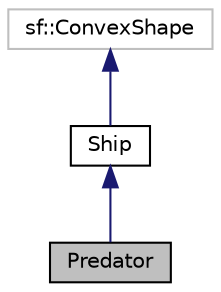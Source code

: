 digraph "Predator"
{
  edge [fontname="Helvetica",fontsize="10",labelfontname="Helvetica",labelfontsize="10"];
  node [fontname="Helvetica",fontsize="10",shape=record];
  Node1 [label="Predator",height=0.2,width=0.4,color="black", fillcolor="grey75", style="filled", fontcolor="black"];
  Node2 -> Node1 [dir="back",color="midnightblue",fontsize="10",style="solid",fontname="Helvetica"];
  Node2 [label="Ship",height=0.2,width=0.4,color="black", fillcolor="white", style="filled",URL="$class_ship.html",tooltip="Base Ship class. Abstract class that inherits from sf::ConvexShape. Contains members common to all sh..."];
  Node3 -> Node2 [dir="back",color="midnightblue",fontsize="10",style="solid",fontname="Helvetica"];
  Node3 [label="sf::ConvexShape",height=0.2,width=0.4,color="grey75", fillcolor="white", style="filled"];
}
